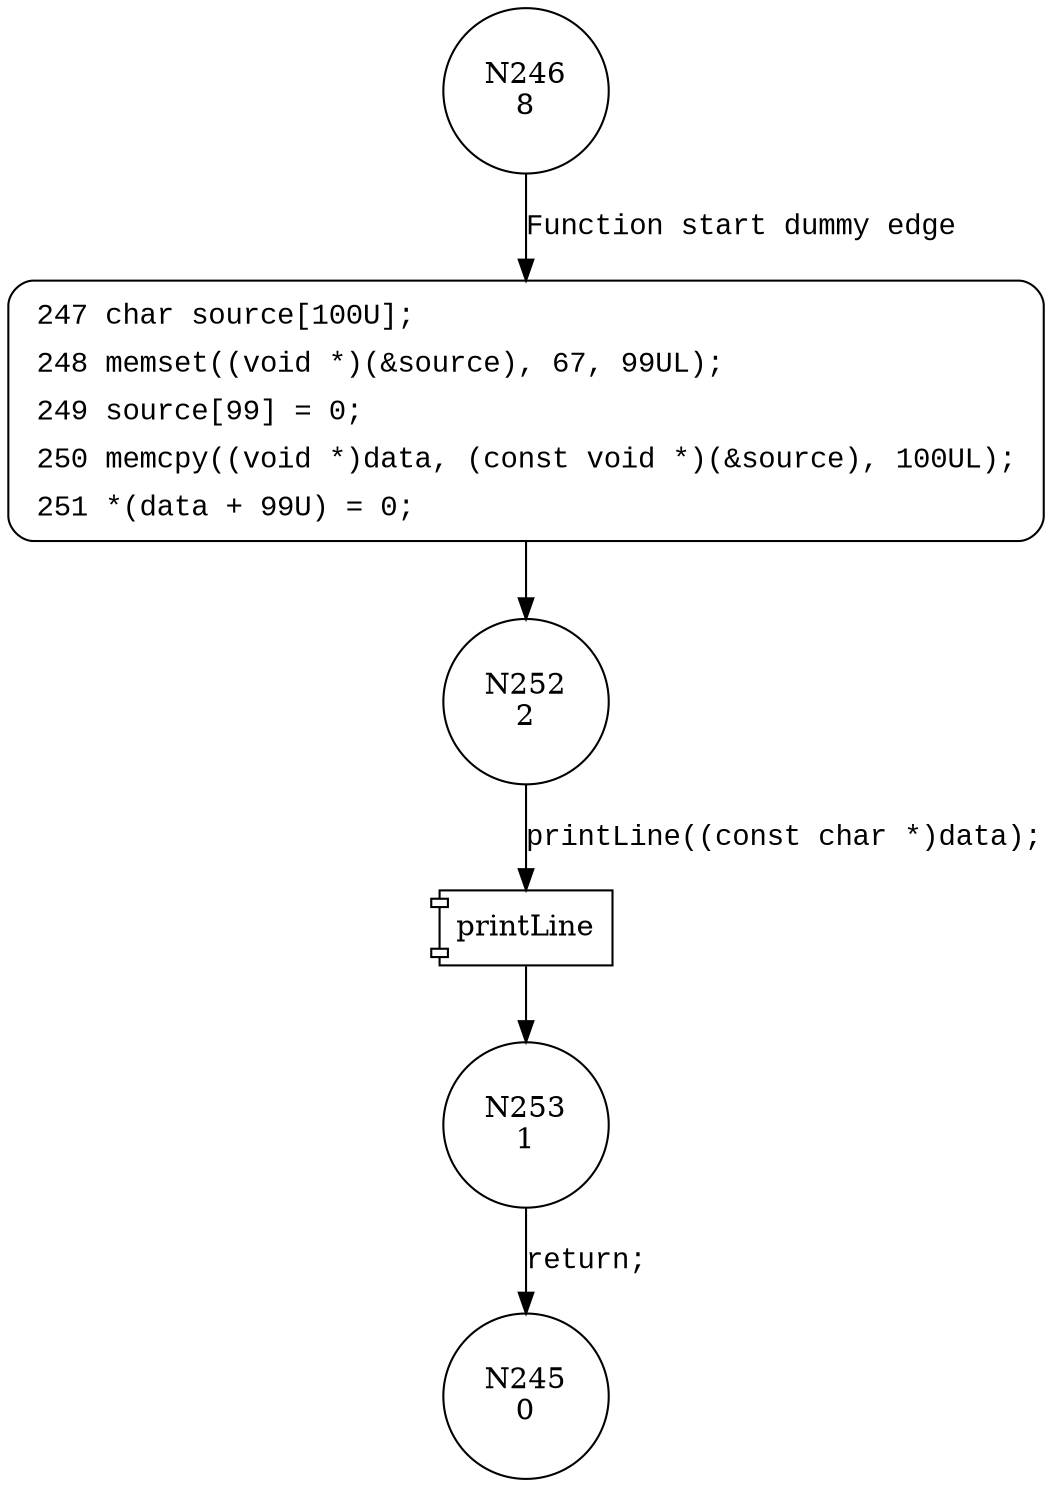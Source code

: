 digraph CWE124_Buffer_Underwrite__char_declare_memcpy_53d_badSink {
246 [shape="circle" label="N246\n8"]
247 [shape="circle" label="N247\n7"]
252 [shape="circle" label="N252\n2"]
253 [shape="circle" label="N253\n1"]
245 [shape="circle" label="N245\n0"]
247 [style="filled,bold" penwidth="1" fillcolor="white" fontname="Courier New" shape="Mrecord" label=<<table border="0" cellborder="0" cellpadding="3" bgcolor="white"><tr><td align="right">247</td><td align="left">char source[100U];</td></tr><tr><td align="right">248</td><td align="left">memset((void *)(&amp;source), 67, 99UL);</td></tr><tr><td align="right">249</td><td align="left">source[99] = 0;</td></tr><tr><td align="right">250</td><td align="left">memcpy((void *)data, (const void *)(&amp;source), 100UL);</td></tr><tr><td align="right">251</td><td align="left">*(data + 99U) = 0;</td></tr></table>>]
247 -> 252[label=""]
246 -> 247 [label="Function start dummy edge" fontname="Courier New"]
100009 [shape="component" label="printLine"]
252 -> 100009 [label="printLine((const char *)data);" fontname="Courier New"]
100009 -> 253 [label="" fontname="Courier New"]
253 -> 245 [label="return;" fontname="Courier New"]
}